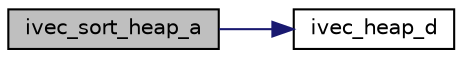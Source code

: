 digraph "ivec_sort_heap_a"
{
  bgcolor="transparent";
  edge [fontname="Helvetica",fontsize="10",labelfontname="Helvetica",labelfontsize="10"];
  node [fontname="Helvetica",fontsize="10",shape=record];
  rankdir="LR";
  Node1 [label="ivec_sort_heap_a",height=0.2,width=0.4,color="black", fillcolor="grey75", style="filled" fontcolor="black"];
  Node1 -> Node2 [color="midnightblue",fontsize="10",style="solid",fontname="Helvetica"];
  Node2 [label="ivec_heap_d",height=0.2,width=0.4,color="black",URL="$geompack_8C.html#ae6751aa1731a831231fbfe0ffc82699a"];
}
